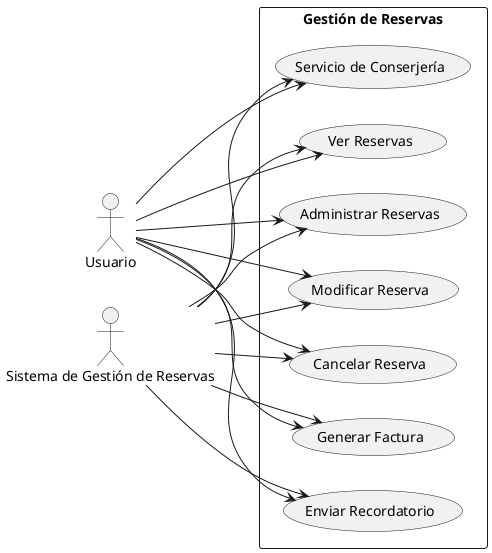 @startuml
left to right direction
actor Usuario as User
actor "Sistema de Gestión de Reservas" as System

rectangle "Gestión de Reservas" {
    usecase "Ver Reservas" as VerReservas
    usecase "Administrar Reservas" as AdminReservas
    usecase "Modificar Reserva" as ModificarReserva
    usecase "Cancelar Reserva" as CancelarReserva
    usecase "Generar Factura" as GenerarFactura
    usecase "Enviar Recordatorio" as EnviarRecordatorio
    usecase "Servicio de Conserjería" as ServicioConserjeria
}

User --> VerReservas
User --> AdminReservas
User --> ModificarReserva
User --> CancelarReserva
User --> GenerarFactura
User --> EnviarRecordatorio
User --> ServicioConserjeria

System --> VerReservas
System --> AdminReservas
System --> ModificarReserva
System --> CancelarReserva
System --> GenerarFactura
System --> EnviarRecordatorio
System --> ServicioConserjeria

@enduml
